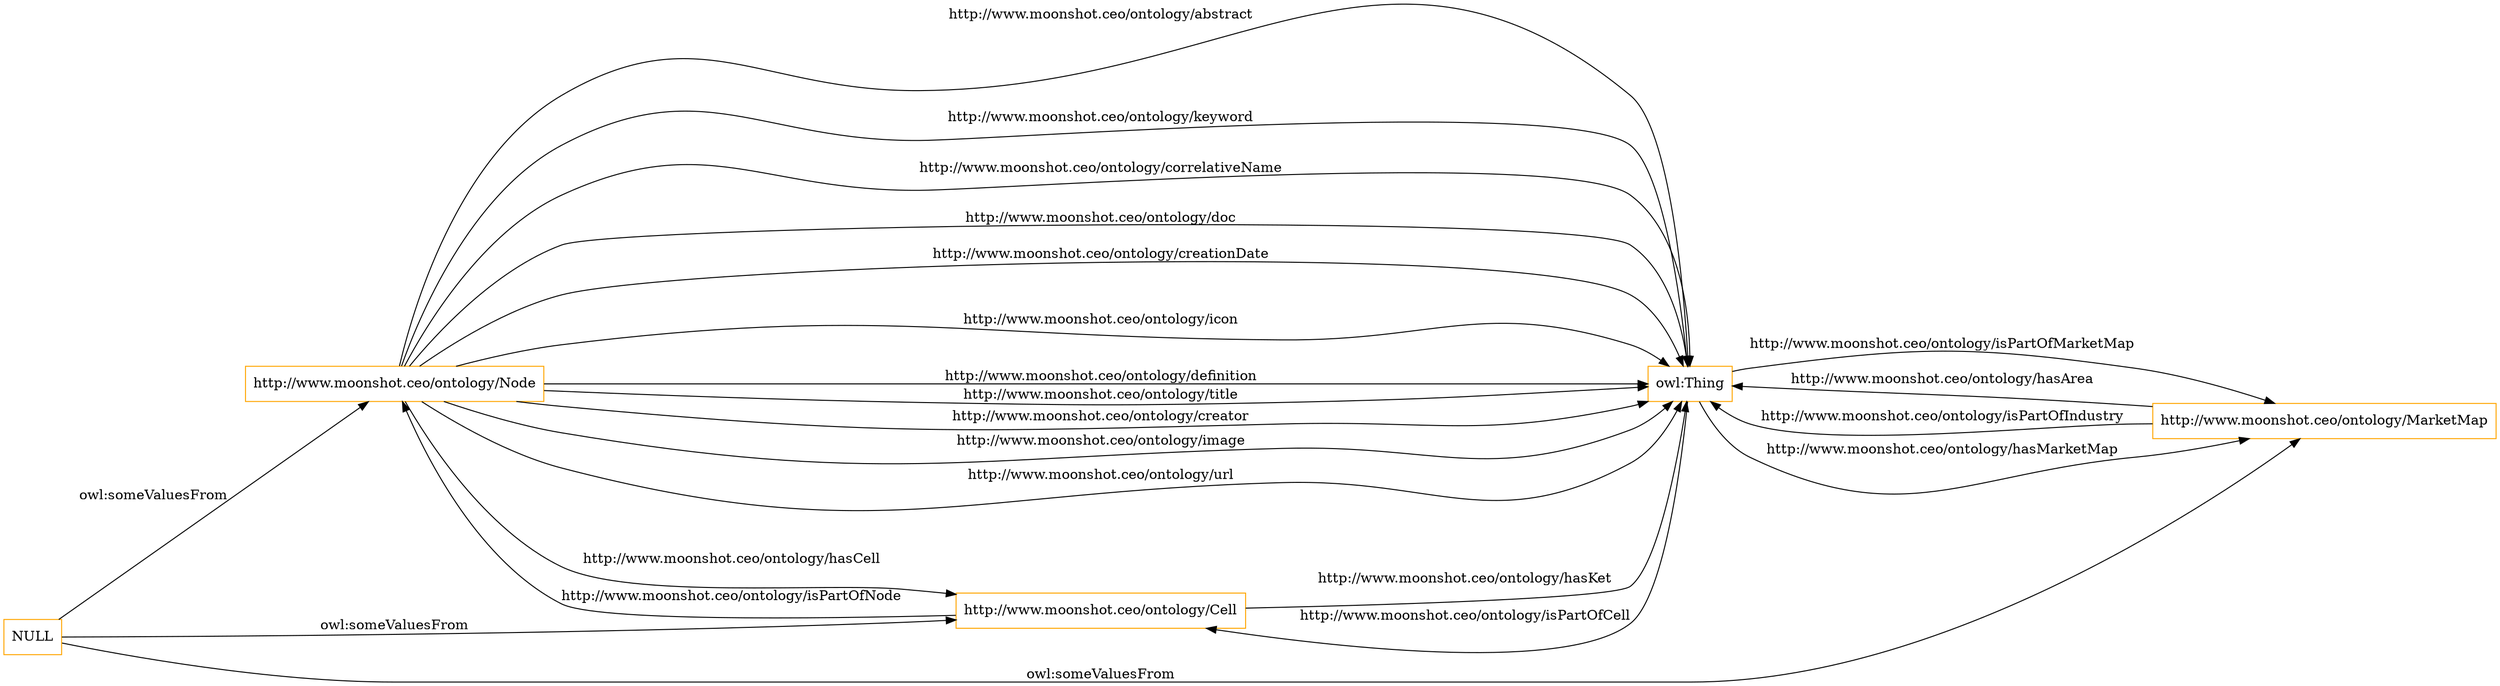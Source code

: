digraph ar2dtool_diagram { 
rankdir=LR;
size="1501"
node [shape = rectangle, color="orange"]; "http://www.moonshot.ceo/ontology/Node" "http://www.moonshot.ceo/ontology/MarketMap" "http://www.moonshot.ceo/ontology/Cell" "owl:Thing" ; /*classes style*/
	"NULL" -> "http://www.moonshot.ceo/ontology/Cell" [ label = "owl:someValuesFrom" ];
	"NULL" -> "http://www.moonshot.ceo/ontology/Node" [ label = "owl:someValuesFrom" ];
	"NULL" -> "http://www.moonshot.ceo/ontology/MarketMap" [ label = "owl:someValuesFrom" ];
	"http://www.moonshot.ceo/ontology/Node" -> "owl:Thing" [ label = "http://www.moonshot.ceo/ontology/abstract" ];
	"http://www.moonshot.ceo/ontology/Node" -> "owl:Thing" [ label = "http://www.moonshot.ceo/ontology/keyword" ];
	"http://www.moonshot.ceo/ontology/Node" -> "owl:Thing" [ label = "http://www.moonshot.ceo/ontology/correlativeName" ];
	"http://www.moonshot.ceo/ontology/Node" -> "owl:Thing" [ label = "http://www.moonshot.ceo/ontology/doc" ];
	"http://www.moonshot.ceo/ontology/Cell" -> "http://www.moonshot.ceo/ontology/Node" [ label = "http://www.moonshot.ceo/ontology/isPartOfNode" ];
	"owl:Thing" -> "http://www.moonshot.ceo/ontology/MarketMap" [ label = "http://www.moonshot.ceo/ontology/hasMarketMap" ];
	"http://www.moonshot.ceo/ontology/Node" -> "owl:Thing" [ label = "http://www.moonshot.ceo/ontology/creationDate" ];
	"http://www.moonshot.ceo/ontology/Node" -> "owl:Thing" [ label = "http://www.moonshot.ceo/ontology/icon" ];
	"owl:Thing" -> "http://www.moonshot.ceo/ontology/MarketMap" [ label = "http://www.moonshot.ceo/ontology/isPartOfMarketMap" ];
	"http://www.moonshot.ceo/ontology/Node" -> "http://www.moonshot.ceo/ontology/Cell" [ label = "http://www.moonshot.ceo/ontology/hasCell" ];
	"owl:Thing" -> "http://www.moonshot.ceo/ontology/Cell" [ label = "http://www.moonshot.ceo/ontology/isPartOfCell" ];
	"http://www.moonshot.ceo/ontology/Cell" -> "owl:Thing" [ label = "http://www.moonshot.ceo/ontology/hasKet" ];
	"http://www.moonshot.ceo/ontology/MarketMap" -> "owl:Thing" [ label = "http://www.moonshot.ceo/ontology/hasArea" ];
	"http://www.moonshot.ceo/ontology/Node" -> "owl:Thing" [ label = "http://www.moonshot.ceo/ontology/definition" ];
	"http://www.moonshot.ceo/ontology/MarketMap" -> "owl:Thing" [ label = "http://www.moonshot.ceo/ontology/isPartOfIndustry" ];
	"http://www.moonshot.ceo/ontology/Node" -> "owl:Thing" [ label = "http://www.moonshot.ceo/ontology/title" ];
	"http://www.moonshot.ceo/ontology/Node" -> "owl:Thing" [ label = "http://www.moonshot.ceo/ontology/creator" ];
	"http://www.moonshot.ceo/ontology/Node" -> "owl:Thing" [ label = "http://www.moonshot.ceo/ontology/image" ];
	"http://www.moonshot.ceo/ontology/Node" -> "owl:Thing" [ label = "http://www.moonshot.ceo/ontology/url" ];

}
